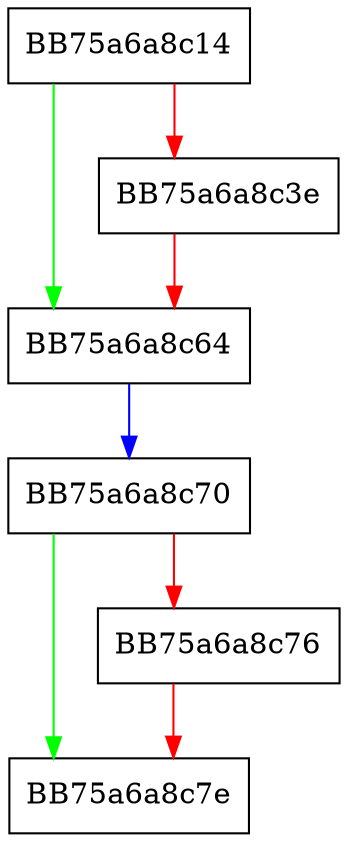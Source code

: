 digraph GetLuaState {
  node [shape="box"];
  graph [splines=ortho];
  BB75a6a8c14 -> BB75a6a8c64 [color="green"];
  BB75a6a8c14 -> BB75a6a8c3e [color="red"];
  BB75a6a8c3e -> BB75a6a8c64 [color="red"];
  BB75a6a8c64 -> BB75a6a8c70 [color="blue"];
  BB75a6a8c70 -> BB75a6a8c7e [color="green"];
  BB75a6a8c70 -> BB75a6a8c76 [color="red"];
  BB75a6a8c76 -> BB75a6a8c7e [color="red"];
}